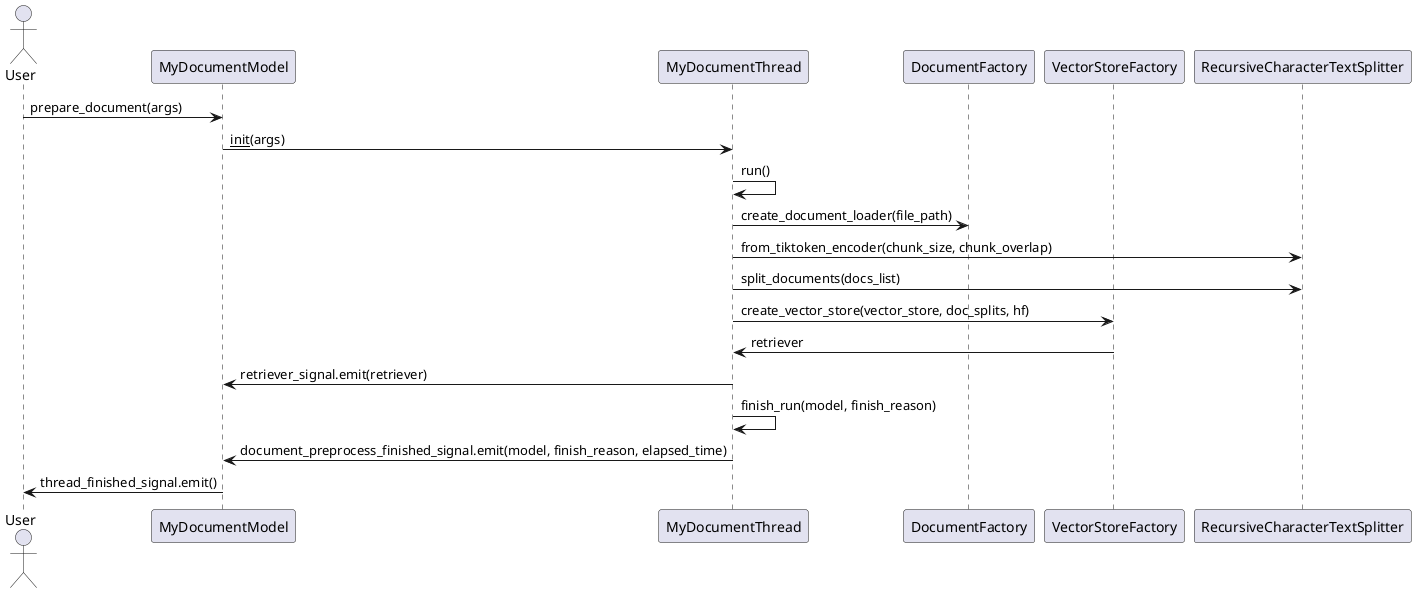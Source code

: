 @startuml

actor User
participant MyDocumentModel
participant MyDocumentThread
participant DocumentFactory
participant VectorStoreFactory

User -> MyDocumentModel : prepare_document(args)
MyDocumentModel -> MyDocumentThread : __init__(args)
MyDocumentThread -> MyDocumentThread : run()
MyDocumentThread -> DocumentFactory : create_document_loader(file_path)
MyDocumentThread -> RecursiveCharacterTextSplitter : from_tiktoken_encoder(chunk_size, chunk_overlap)
MyDocumentThread -> RecursiveCharacterTextSplitter : split_documents(docs_list)
MyDocumentThread -> VectorStoreFactory : create_vector_store(vector_store, doc_splits, hf)
VectorStoreFactory -> MyDocumentThread : retriever
MyDocumentThread -> MyDocumentModel : retriever_signal.emit(retriever)
MyDocumentThread -> MyDocumentThread : finish_run(model, finish_reason)
MyDocumentThread -> MyDocumentModel : document_preprocess_finished_signal.emit(model, finish_reason, elapsed_time)
MyDocumentModel -> User : thread_finished_signal.emit()

@enduml